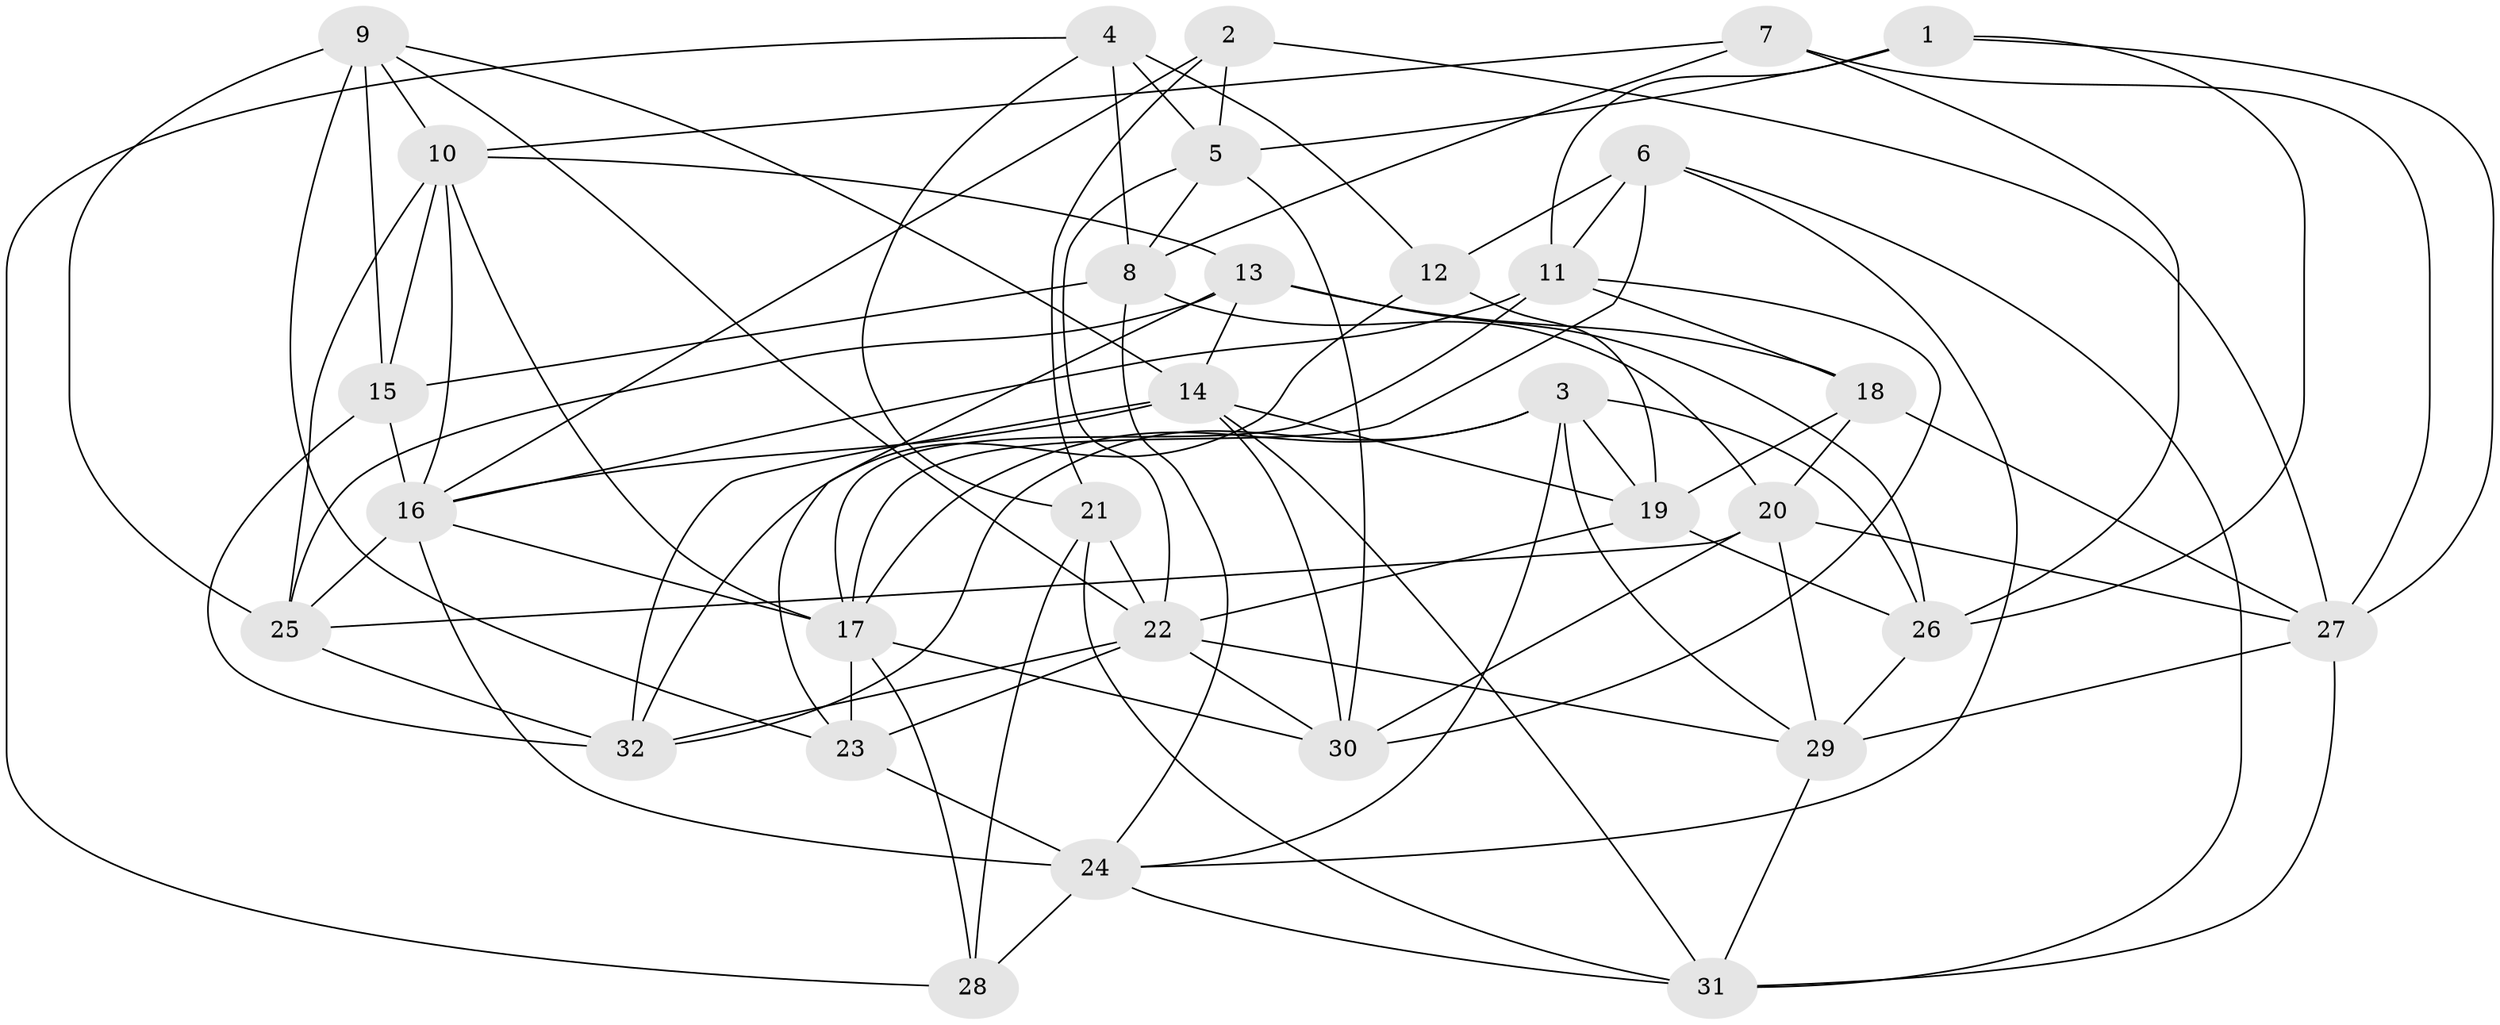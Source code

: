 // original degree distribution, {4: 1.0}
// Generated by graph-tools (version 1.1) at 2025/38/03/04/25 23:38:17]
// undirected, 32 vertices, 93 edges
graph export_dot {
  node [color=gray90,style=filled];
  1;
  2;
  3;
  4;
  5;
  6;
  7;
  8;
  9;
  10;
  11;
  12;
  13;
  14;
  15;
  16;
  17;
  18;
  19;
  20;
  21;
  22;
  23;
  24;
  25;
  26;
  27;
  28;
  29;
  30;
  31;
  32;
  1 -- 5 [weight=1.0];
  1 -- 11 [weight=1.0];
  1 -- 26 [weight=1.0];
  1 -- 27 [weight=1.0];
  2 -- 5 [weight=1.0];
  2 -- 16 [weight=1.0];
  2 -- 21 [weight=1.0];
  2 -- 27 [weight=1.0];
  3 -- 17 [weight=1.0];
  3 -- 19 [weight=1.0];
  3 -- 24 [weight=1.0];
  3 -- 26 [weight=1.0];
  3 -- 29 [weight=1.0];
  3 -- 32 [weight=1.0];
  4 -- 5 [weight=1.0];
  4 -- 8 [weight=2.0];
  4 -- 12 [weight=1.0];
  4 -- 21 [weight=1.0];
  4 -- 28 [weight=1.0];
  5 -- 8 [weight=1.0];
  5 -- 22 [weight=1.0];
  5 -- 30 [weight=1.0];
  6 -- 11 [weight=1.0];
  6 -- 12 [weight=2.0];
  6 -- 17 [weight=1.0];
  6 -- 24 [weight=1.0];
  6 -- 31 [weight=1.0];
  7 -- 8 [weight=1.0];
  7 -- 10 [weight=1.0];
  7 -- 26 [weight=1.0];
  7 -- 27 [weight=1.0];
  8 -- 15 [weight=2.0];
  8 -- 20 [weight=1.0];
  8 -- 24 [weight=1.0];
  9 -- 10 [weight=1.0];
  9 -- 14 [weight=1.0];
  9 -- 15 [weight=1.0];
  9 -- 22 [weight=1.0];
  9 -- 23 [weight=1.0];
  9 -- 25 [weight=1.0];
  10 -- 13 [weight=1.0];
  10 -- 15 [weight=1.0];
  10 -- 16 [weight=1.0];
  10 -- 17 [weight=1.0];
  10 -- 25 [weight=2.0];
  11 -- 16 [weight=1.0];
  11 -- 17 [weight=1.0];
  11 -- 18 [weight=1.0];
  11 -- 30 [weight=1.0];
  12 -- 19 [weight=1.0];
  12 -- 32 [weight=2.0];
  13 -- 14 [weight=1.0];
  13 -- 18 [weight=1.0];
  13 -- 23 [weight=1.0];
  13 -- 25 [weight=1.0];
  13 -- 26 [weight=1.0];
  14 -- 16 [weight=1.0];
  14 -- 19 [weight=2.0];
  14 -- 30 [weight=1.0];
  14 -- 31 [weight=1.0];
  14 -- 32 [weight=1.0];
  15 -- 16 [weight=1.0];
  15 -- 32 [weight=1.0];
  16 -- 17 [weight=1.0];
  16 -- 24 [weight=1.0];
  16 -- 25 [weight=1.0];
  17 -- 23 [weight=1.0];
  17 -- 28 [weight=1.0];
  17 -- 30 [weight=1.0];
  18 -- 19 [weight=2.0];
  18 -- 20 [weight=1.0];
  18 -- 27 [weight=1.0];
  19 -- 22 [weight=1.0];
  19 -- 26 [weight=1.0];
  20 -- 25 [weight=1.0];
  20 -- 27 [weight=1.0];
  20 -- 29 [weight=1.0];
  20 -- 30 [weight=1.0];
  21 -- 22 [weight=1.0];
  21 -- 28 [weight=1.0];
  21 -- 31 [weight=2.0];
  22 -- 23 [weight=1.0];
  22 -- 29 [weight=1.0];
  22 -- 30 [weight=1.0];
  22 -- 32 [weight=1.0];
  23 -- 24 [weight=2.0];
  24 -- 28 [weight=1.0];
  24 -- 31 [weight=1.0];
  25 -- 32 [weight=2.0];
  26 -- 29 [weight=1.0];
  27 -- 29 [weight=1.0];
  27 -- 31 [weight=2.0];
  29 -- 31 [weight=1.0];
}
